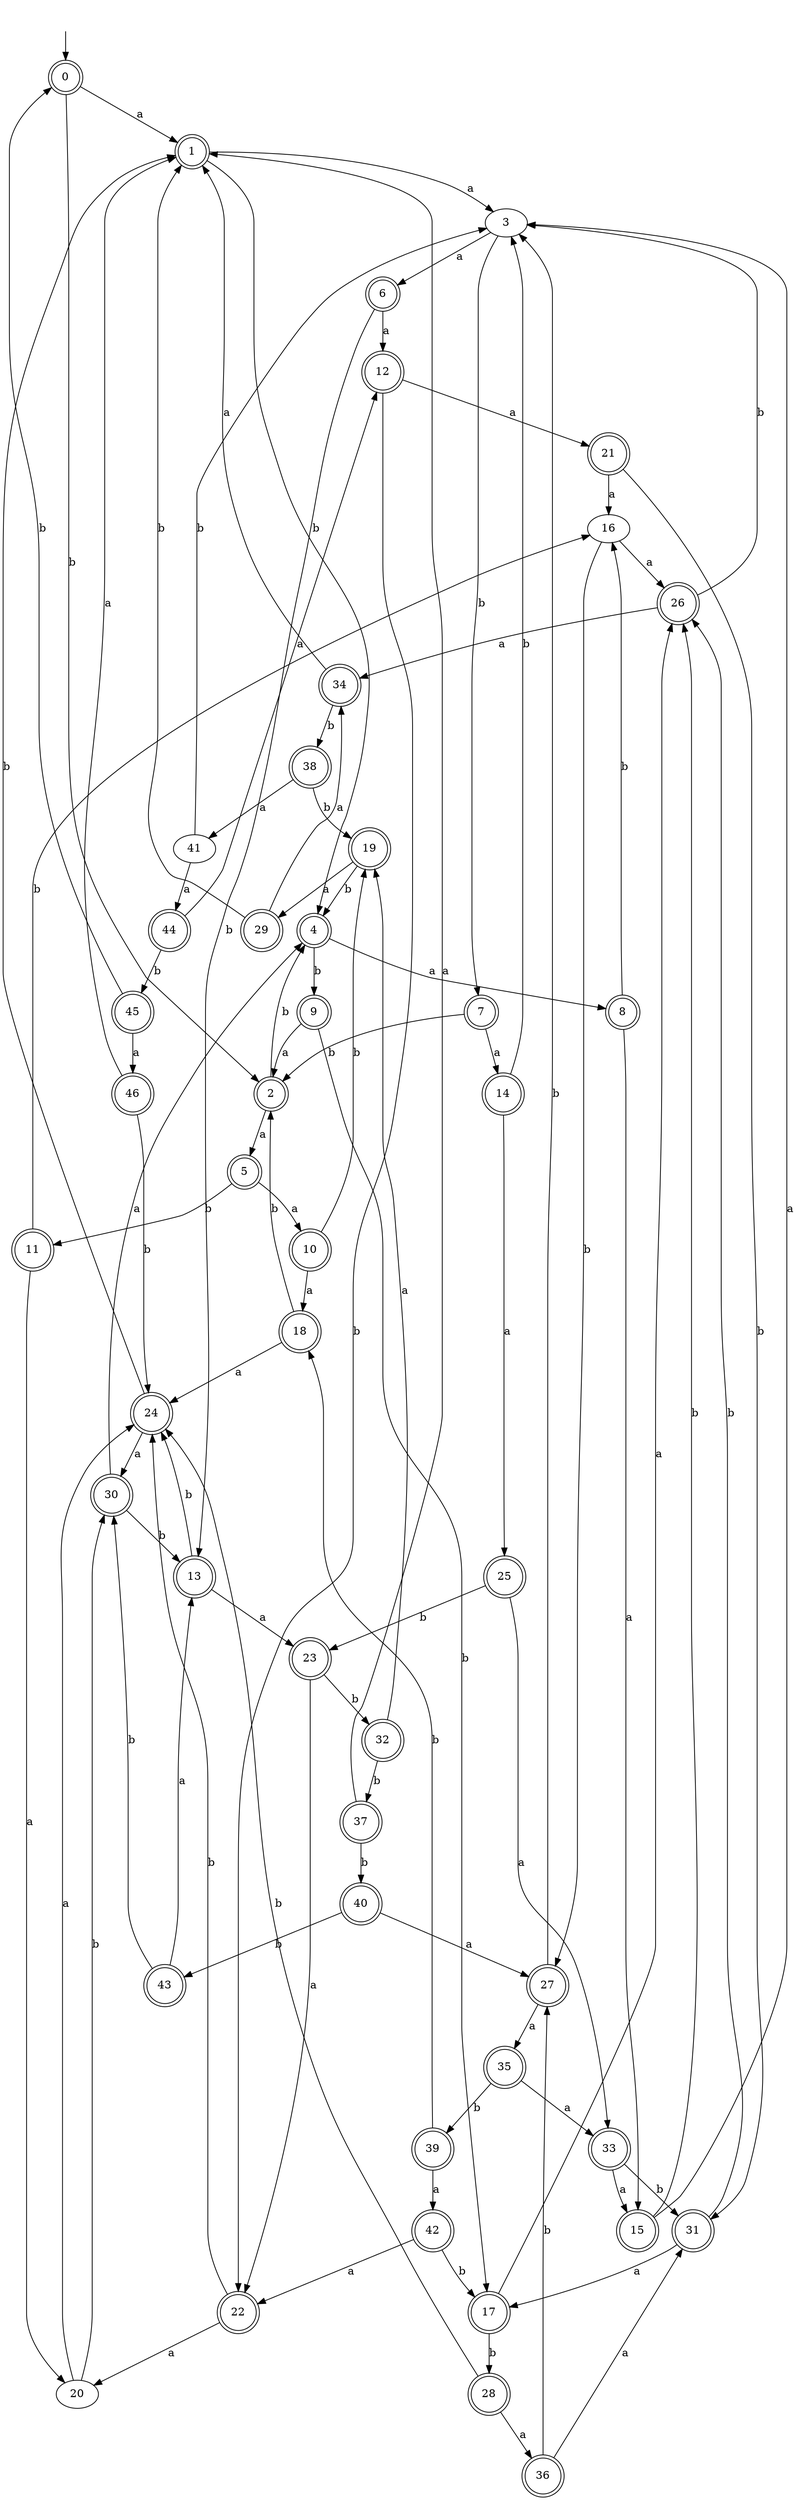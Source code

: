 digraph RandomDFA {
  __start0 [label="", shape=none];
  __start0 -> 0 [label=""];
  0 [shape=circle] [shape=doublecircle]
  0 -> 1 [label="a"]
  0 -> 2 [label="b"]
  1 [shape=doublecircle]
  1 -> 3 [label="a"]
  1 -> 4 [label="b"]
  2 [shape=doublecircle]
  2 -> 5 [label="a"]
  2 -> 4 [label="b"]
  3
  3 -> 6 [label="a"]
  3 -> 7 [label="b"]
  4 [shape=doublecircle]
  4 -> 8 [label="a"]
  4 -> 9 [label="b"]
  5 [shape=doublecircle]
  5 -> 10 [label="a"]
  5 -> 11 [label="b"]
  6 [shape=doublecircle]
  6 -> 12 [label="a"]
  6 -> 13 [label="b"]
  7 [shape=doublecircle]
  7 -> 14 [label="a"]
  7 -> 2 [label="b"]
  8 [shape=doublecircle]
  8 -> 15 [label="a"]
  8 -> 16 [label="b"]
  9 [shape=doublecircle]
  9 -> 2 [label="a"]
  9 -> 17 [label="b"]
  10 [shape=doublecircle]
  10 -> 18 [label="a"]
  10 -> 19 [label="b"]
  11 [shape=doublecircle]
  11 -> 20 [label="a"]
  11 -> 16 [label="b"]
  12 [shape=doublecircle]
  12 -> 21 [label="a"]
  12 -> 22 [label="b"]
  13 [shape=doublecircle]
  13 -> 23 [label="a"]
  13 -> 24 [label="b"]
  14 [shape=doublecircle]
  14 -> 25 [label="a"]
  14 -> 3 [label="b"]
  15 [shape=doublecircle]
  15 -> 3 [label="a"]
  15 -> 26 [label="b"]
  16
  16 -> 26 [label="a"]
  16 -> 27 [label="b"]
  17 [shape=doublecircle]
  17 -> 26 [label="a"]
  17 -> 28 [label="b"]
  18 [shape=doublecircle]
  18 -> 24 [label="a"]
  18 -> 2 [label="b"]
  19 [shape=doublecircle]
  19 -> 29 [label="a"]
  19 -> 4 [label="b"]
  20
  20 -> 24 [label="a"]
  20 -> 30 [label="b"]
  21 [shape=doublecircle]
  21 -> 16 [label="a"]
  21 -> 31 [label="b"]
  22 [shape=doublecircle]
  22 -> 20 [label="a"]
  22 -> 24 [label="b"]
  23 [shape=doublecircle]
  23 -> 22 [label="a"]
  23 -> 32 [label="b"]
  24 [shape=doublecircle]
  24 -> 30 [label="a"]
  24 -> 1 [label="b"]
  25 [shape=doublecircle]
  25 -> 33 [label="a"]
  25 -> 23 [label="b"]
  26 [shape=doublecircle]
  26 -> 34 [label="a"]
  26 -> 3 [label="b"]
  27 [shape=doublecircle]
  27 -> 35 [label="a"]
  27 -> 3 [label="b"]
  28 [shape=doublecircle]
  28 -> 36 [label="a"]
  28 -> 24 [label="b"]
  29 [shape=doublecircle]
  29 -> 34 [label="a"]
  29 -> 1 [label="b"]
  30 [shape=doublecircle]
  30 -> 4 [label="a"]
  30 -> 13 [label="b"]
  31 [shape=doublecircle]
  31 -> 17 [label="a"]
  31 -> 26 [label="b"]
  32 [shape=doublecircle]
  32 -> 19 [label="a"]
  32 -> 37 [label="b"]
  33 [shape=doublecircle]
  33 -> 15 [label="a"]
  33 -> 31 [label="b"]
  34 [shape=doublecircle]
  34 -> 1 [label="a"]
  34 -> 38 [label="b"]
  35 [shape=doublecircle]
  35 -> 33 [label="a"]
  35 -> 39 [label="b"]
  36 [shape=doublecircle]
  36 -> 31 [label="a"]
  36 -> 27 [label="b"]
  37 [shape=doublecircle]
  37 -> 1 [label="a"]
  37 -> 40 [label="b"]
  38 [shape=doublecircle]
  38 -> 41 [label="a"]
  38 -> 19 [label="b"]
  39 [shape=doublecircle]
  39 -> 42 [label="a"]
  39 -> 18 [label="b"]
  40 [shape=doublecircle]
  40 -> 27 [label="a"]
  40 -> 43 [label="b"]
  41
  41 -> 44 [label="a"]
  41 -> 3 [label="b"]
  42 [shape=doublecircle]
  42 -> 22 [label="a"]
  42 -> 17 [label="b"]
  43 [shape=doublecircle]
  43 -> 13 [label="a"]
  43 -> 30 [label="b"]
  44 [shape=doublecircle]
  44 -> 12 [label="a"]
  44 -> 45 [label="b"]
  45 [shape=doublecircle]
  45 -> 46 [label="a"]
  45 -> 0 [label="b"]
  46 [shape=doublecircle]
  46 -> 1 [label="a"]
  46 -> 24 [label="b"]
}
